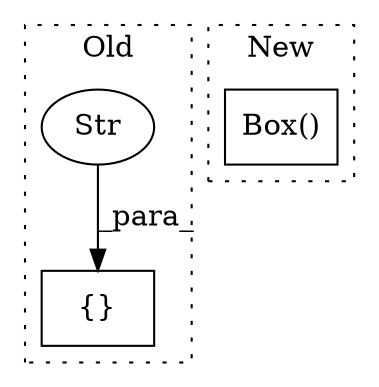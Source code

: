 digraph G {
subgraph cluster0 {
1 [label="{}" a="59" s="2132,2838" l="14,0" shape="box"];
3 [label="Str" a="66" s="2146" l="120" shape="ellipse"];
label = "Old";
style="dotted";
}
subgraph cluster1 {
2 [label="Box()" a="75" s="2162" l="123" shape="box"];
label = "New";
style="dotted";
}
3 -> 1 [label="_para_"];
}